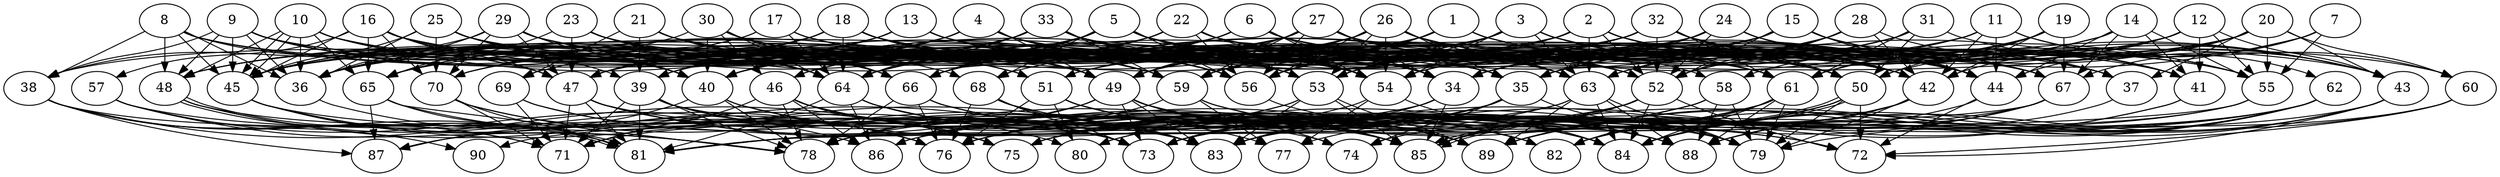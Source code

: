 // DAG automatically generated by daggen at Wed Apr 12 12:21:04 2017
// ./daggen --dot -n 90 --jump=1 --fat=0.8 --regularity=0.2 --density=0.4 
digraph G {
  1 [size="277017326025", alpha="0.19"]
  1 -> 36 [size ="209715200"]
  1 -> 44 [size ="209715200"]
  1 -> 49 [size ="209715200"]
  1 -> 50 [size ="209715200"]
  1 -> 55 [size ="209715200"]
  1 -> 56 [size ="209715200"]
  1 -> 59 [size ="209715200"]
  1 -> 67 [size ="209715200"]
  1 -> 70 [size ="209715200"]
  2 [size="4747943020", alpha="0.16"]
  2 -> 37 [size ="75497472"]
  2 -> 39 [size ="75497472"]
  2 -> 41 [size ="75497472"]
  2 -> 42 [size ="75497472"]
  2 -> 43 [size ="75497472"]
  2 -> 44 [size ="75497472"]
  2 -> 45 [size ="75497472"]
  2 -> 48 [size ="75497472"]
  2 -> 52 [size ="75497472"]
  2 -> 53 [size ="75497472"]
  2 -> 63 [size ="75497472"]
  2 -> 65 [size ="75497472"]
  3 [size="8589934592", alpha="0.03"]
  3 -> 37 [size ="33554432"]
  3 -> 40 [size ="33554432"]
  3 -> 43 [size ="33554432"]
  3 -> 48 [size ="33554432"]
  3 -> 49 [size ="33554432"]
  3 -> 50 [size ="33554432"]
  3 -> 53 [size ="33554432"]
  3 -> 54 [size ="33554432"]
  3 -> 63 [size ="33554432"]
  3 -> 66 [size ="33554432"]
  3 -> 67 [size ="33554432"]
  4 [size="153838820880", alpha="0.19"]
  4 -> 36 [size ="134217728"]
  4 -> 39 [size ="134217728"]
  4 -> 40 [size ="134217728"]
  4 -> 49 [size ="134217728"]
  4 -> 53 [size ="134217728"]
  4 -> 54 [size ="134217728"]
  4 -> 63 [size ="134217728"]
  4 -> 67 [size ="134217728"]
  5 [size="1073741824000", alpha="0.11"]
  5 -> 36 [size ="838860800"]
  5 -> 40 [size ="838860800"]
  5 -> 43 [size ="838860800"]
  5 -> 44 [size ="838860800"]
  5 -> 46 [size ="838860800"]
  5 -> 47 [size ="838860800"]
  5 -> 50 [size ="838860800"]
  5 -> 52 [size ="838860800"]
  5 -> 54 [size ="838860800"]
  5 -> 56 [size ="838860800"]
  5 -> 63 [size ="838860800"]
  5 -> 65 [size ="838860800"]
  5 -> 66 [size ="838860800"]
  5 -> 68 [size ="838860800"]
  6 [size="8589934592", alpha="0.11"]
  6 -> 34 [size ="33554432"]
  6 -> 38 [size ="33554432"]
  6 -> 40 [size ="33554432"]
  6 -> 41 [size ="33554432"]
  6 -> 46 [size ="33554432"]
  6 -> 50 [size ="33554432"]
  6 -> 54 [size ="33554432"]
  6 -> 60 [size ="33554432"]
  6 -> 66 [size ="33554432"]
  7 [size="199613844636", alpha="0.02"]
  7 -> 34 [size ="134217728"]
  7 -> 50 [size ="134217728"]
  7 -> 55 [size ="134217728"]
  7 -> 67 [size ="134217728"]
  8 [size="25809459836", alpha="0.09"]
  8 -> 36 [size ="33554432"]
  8 -> 38 [size ="33554432"]
  8 -> 42 [size ="33554432"]
  8 -> 45 [size ="33554432"]
  8 -> 47 [size ="33554432"]
  8 -> 48 [size ="33554432"]
  8 -> 54 [size ="33554432"]
  8 -> 61 [size ="33554432"]
  9 [size="68719476736", alpha="0.10"]
  9 -> 35 [size ="134217728"]
  9 -> 36 [size ="134217728"]
  9 -> 38 [size ="134217728"]
  9 -> 40 [size ="134217728"]
  9 -> 45 [size ="134217728"]
  9 -> 47 [size ="134217728"]
  9 -> 48 [size ="134217728"]
  9 -> 51 [size ="134217728"]
  9 -> 54 [size ="134217728"]
  9 -> 64 [size ="134217728"]
  9 -> 68 [size ="134217728"]
  10 [size="231928233984", alpha="0.12"]
  10 -> 36 [size ="301989888"]
  10 -> 40 [size ="301989888"]
  10 -> 44 [size ="301989888"]
  10 -> 45 [size ="301989888"]
  10 -> 45 [size ="301989888"]
  10 -> 48 [size ="301989888"]
  10 -> 50 [size ="301989888"]
  10 -> 53 [size ="301989888"]
  10 -> 65 [size ="301989888"]
  11 [size="20621543987", alpha="0.06"]
  11 -> 35 [size ="33554432"]
  11 -> 42 [size ="33554432"]
  11 -> 44 [size ="33554432"]
  11 -> 45 [size ="33554432"]
  11 -> 54 [size ="33554432"]
  11 -> 60 [size ="33554432"]
  11 -> 62 [size ="33554432"]
  11 -> 68 [size ="33554432"]
  12 [size="46150551183", alpha="0.01"]
  12 -> 34 [size ="33554432"]
  12 -> 40 [size ="33554432"]
  12 -> 41 [size ="33554432"]
  12 -> 42 [size ="33554432"]
  12 -> 43 [size ="33554432"]
  12 -> 55 [size ="33554432"]
  12 -> 63 [size ="33554432"]
  13 [size="137764877956", alpha="0.12"]
  13 -> 34 [size ="411041792"]
  13 -> 39 [size ="411041792"]
  13 -> 41 [size ="411041792"]
  13 -> 45 [size ="411041792"]
  13 -> 47 [size ="411041792"]
  13 -> 54 [size ="411041792"]
  13 -> 56 [size ="411041792"]
  14 [size="210862739931", alpha="0.17"]
  14 -> 34 [size ="301989888"]
  14 -> 35 [size ="301989888"]
  14 -> 41 [size ="301989888"]
  14 -> 44 [size ="301989888"]
  14 -> 54 [size ="301989888"]
  14 -> 55 [size ="301989888"]
  14 -> 67 [size ="301989888"]
  15 [size="1163043508", alpha="0.08"]
  15 -> 34 [size ="134217728"]
  15 -> 37 [size ="134217728"]
  15 -> 41 [size ="134217728"]
  15 -> 43 [size ="134217728"]
  15 -> 44 [size ="134217728"]
  15 -> 48 [size ="134217728"]
  15 -> 51 [size ="134217728"]
  15 -> 52 [size ="134217728"]
  15 -> 53 [size ="134217728"]
  15 -> 54 [size ="134217728"]
  16 [size="231928233984", alpha="0.16"]
  16 -> 39 [size ="301989888"]
  16 -> 42 [size ="301989888"]
  16 -> 45 [size ="301989888"]
  16 -> 47 [size ="301989888"]
  16 -> 51 [size ="301989888"]
  16 -> 52 [size ="301989888"]
  16 -> 57 [size ="301989888"]
  16 -> 61 [size ="301989888"]
  16 -> 65 [size ="301989888"]
  16 -> 70 [size ="301989888"]
  17 [size="4409249186", alpha="0.19"]
  17 -> 34 [size ="209715200"]
  17 -> 35 [size ="209715200"]
  17 -> 36 [size ="209715200"]
  17 -> 45 [size ="209715200"]
  17 -> 52 [size ="209715200"]
  17 -> 64 [size ="209715200"]
  18 [size="1073741824000", alpha="0.01"]
  18 -> 35 [size ="838860800"]
  18 -> 42 [size ="838860800"]
  18 -> 45 [size ="838860800"]
  18 -> 47 [size ="838860800"]
  18 -> 49 [size ="838860800"]
  18 -> 53 [size ="838860800"]
  18 -> 59 [size ="838860800"]
  18 -> 64 [size ="838860800"]
  18 -> 65 [size ="838860800"]
  18 -> 67 [size ="838860800"]
  19 [size="15356623168", alpha="0.19"]
  19 -> 35 [size ="679477248"]
  19 -> 42 [size ="679477248"]
  19 -> 50 [size ="679477248"]
  19 -> 52 [size ="679477248"]
  19 -> 58 [size ="679477248"]
  19 -> 61 [size ="679477248"]
  19 -> 67 [size ="679477248"]
  20 [size="5989663782", alpha="0.17"]
  20 -> 35 [size ="134217728"]
  20 -> 36 [size ="134217728"]
  20 -> 37 [size ="134217728"]
  20 -> 43 [size ="134217728"]
  20 -> 44 [size ="134217728"]
  20 -> 51 [size ="134217728"]
  20 -> 52 [size ="134217728"]
  20 -> 55 [size ="134217728"]
  20 -> 60 [size ="134217728"]
  20 -> 61 [size ="134217728"]
  21 [size="590139608708", alpha="0.06"]
  21 -> 39 [size ="536870912"]
  21 -> 49 [size ="536870912"]
  21 -> 56 [size ="536870912"]
  21 -> 61 [size ="536870912"]
  21 -> 66 [size ="536870912"]
  21 -> 69 [size ="536870912"]
  22 [size="34749057138", alpha="0.06"]
  22 -> 40 [size ="838860800"]
  22 -> 44 [size ="838860800"]
  22 -> 47 [size ="838860800"]
  22 -> 54 [size ="838860800"]
  22 -> 55 [size ="838860800"]
  22 -> 56 [size ="838860800"]
  22 -> 61 [size ="838860800"]
  22 -> 64 [size ="838860800"]
  22 -> 66 [size ="838860800"]
  23 [size="368293445632", alpha="0.02"]
  23 -> 47 [size ="411041792"]
  23 -> 49 [size ="411041792"]
  23 -> 52 [size ="411041792"]
  23 -> 63 [size ="411041792"]
  23 -> 64 [size ="411041792"]
  23 -> 65 [size ="411041792"]
  23 -> 66 [size ="411041792"]
  24 [size="28100797576", alpha="0.09"]
  24 -> 35 [size ="33554432"]
  24 -> 41 [size ="33554432"]
  24 -> 44 [size ="33554432"]
  24 -> 52 [size ="33554432"]
  24 -> 55 [size ="33554432"]
  24 -> 56 [size ="33554432"]
  24 -> 59 [size ="33554432"]
  24 -> 64 [size ="33554432"]
  24 -> 70 [size ="33554432"]
  25 [size="549755813888", alpha="0.15"]
  25 -> 35 [size ="536870912"]
  25 -> 36 [size ="536870912"]
  25 -> 40 [size ="536870912"]
  25 -> 45 [size ="536870912"]
  25 -> 49 [size ="536870912"]
  25 -> 51 [size ="536870912"]
  25 -> 59 [size ="536870912"]
  25 -> 64 [size ="536870912"]
  25 -> 66 [size ="536870912"]
  25 -> 70 [size ="536870912"]
  26 [size="32570156196", alpha="0.12"]
  26 -> 35 [size ="536870912"]
  26 -> 42 [size ="536870912"]
  26 -> 44 [size ="536870912"]
  26 -> 49 [size ="536870912"]
  26 -> 53 [size ="536870912"]
  26 -> 54 [size ="536870912"]
  26 -> 56 [size ="536870912"]
  26 -> 63 [size ="536870912"]
  26 -> 64 [size ="536870912"]
  26 -> 70 [size ="536870912"]
  27 [size="1403557919", alpha="0.09"]
  27 -> 34 [size ="75497472"]
  27 -> 42 [size ="75497472"]
  27 -> 44 [size ="75497472"]
  27 -> 45 [size ="75497472"]
  27 -> 47 [size ="75497472"]
  27 -> 49 [size ="75497472"]
  27 -> 50 [size ="75497472"]
  27 -> 52 [size ="75497472"]
  27 -> 56 [size ="75497472"]
  27 -> 58 [size ="75497472"]
  27 -> 59 [size ="75497472"]
  27 -> 63 [size ="75497472"]
  27 -> 64 [size ="75497472"]
  27 -> 66 [size ="75497472"]
  28 [size="25614703128", alpha="0.12"]
  28 -> 34 [size ="679477248"]
  28 -> 41 [size ="679477248"]
  28 -> 42 [size ="679477248"]
  28 -> 49 [size ="679477248"]
  28 -> 52 [size ="679477248"]
  28 -> 63 [size ="679477248"]
  29 [size="3524747911", alpha="0.02"]
  29 -> 34 [size ="75497472"]
  29 -> 36 [size ="75497472"]
  29 -> 37 [size ="75497472"]
  29 -> 38 [size ="75497472"]
  29 -> 40 [size ="75497472"]
  29 -> 47 [size ="75497472"]
  29 -> 56 [size ="75497472"]
  29 -> 59 [size ="75497472"]
  29 -> 70 [size ="75497472"]
  30 [size="1085964482", alpha="0.18"]
  30 -> 34 [size ="134217728"]
  30 -> 35 [size ="134217728"]
  30 -> 36 [size ="134217728"]
  30 -> 40 [size ="134217728"]
  30 -> 46 [size ="134217728"]
  30 -> 49 [size ="134217728"]
  30 -> 53 [size ="134217728"]
  30 -> 56 [size ="134217728"]
  30 -> 59 [size ="134217728"]
  30 -> 64 [size ="134217728"]
  30 -> 66 [size ="134217728"]
  31 [size="400989268", alpha="0.03"]
  31 -> 35 [size ="33554432"]
  31 -> 43 [size ="33554432"]
  31 -> 50 [size ="33554432"]
  31 -> 53 [size ="33554432"]
  31 -> 59 [size ="33554432"]
  31 -> 61 [size ="33554432"]
  32 [size="368293445632", alpha="0.08"]
  32 -> 40 [size ="411041792"]
  32 -> 42 [size ="411041792"]
  32 -> 43 [size ="411041792"]
  32 -> 47 [size ="411041792"]
  32 -> 50 [size ="411041792"]
  32 -> 52 [size ="411041792"]
  32 -> 53 [size ="411041792"]
  32 -> 56 [size ="411041792"]
  32 -> 59 [size ="411041792"]
  32 -> 61 [size ="411041792"]
  32 -> 64 [size ="411041792"]
  32 -> 67 [size ="411041792"]
  33 [size="8589934592", alpha="0.15"]
  33 -> 34 [size ="33554432"]
  33 -> 36 [size ="33554432"]
  33 -> 40 [size ="33554432"]
  33 -> 44 [size ="33554432"]
  33 -> 50 [size ="33554432"]
  33 -> 53 [size ="33554432"]
  33 -> 55 [size ="33554432"]
  33 -> 59 [size ="33554432"]
  33 -> 64 [size ="33554432"]
  33 -> 65 [size ="33554432"]
  33 -> 69 [size ="33554432"]
  34 [size="51298075988", alpha="0.03"]
  34 -> 73 [size ="838860800"]
  34 -> 81 [size ="838860800"]
  34 -> 85 [size ="838860800"]
  34 -> 90 [size ="838860800"]
  35 [size="28991029248", alpha="0.20"]
  35 -> 74 [size ="75497472"]
  35 -> 75 [size ="75497472"]
  35 -> 76 [size ="75497472"]
  35 -> 78 [size ="75497472"]
  35 -> 79 [size ="75497472"]
  35 -> 80 [size ="75497472"]
  35 -> 83 [size ="75497472"]
  35 -> 86 [size ="75497472"]
  36 [size="134217728000", alpha="0.10"]
  36 -> 76 [size ="209715200"]
  37 [size="9780416929", alpha="0.16"]
  37 -> 88 [size ="301989888"]
  38 [size="1907645312", alpha="0.11"]
  38 -> 71 [size ="209715200"]
  38 -> 73 [size ="209715200"]
  38 -> 75 [size ="209715200"]
  38 -> 81 [size ="209715200"]
  38 -> 87 [size ="209715200"]
  38 -> 90 [size ="209715200"]
  39 [size="35431212322", alpha="0.14"]
  39 -> 71 [size ="33554432"]
  39 -> 73 [size ="33554432"]
  39 -> 75 [size ="33554432"]
  39 -> 77 [size ="33554432"]
  39 -> 78 [size ="33554432"]
  39 -> 79 [size ="33554432"]
  39 -> 81 [size ="33554432"]
  40 [size="241814624855", alpha="0.13"]
  40 -> 73 [size ="411041792"]
  40 -> 78 [size ="411041792"]
  40 -> 84 [size ="411041792"]
  40 -> 87 [size ="411041792"]
  41 [size="68719476736", alpha="0.04"]
  41 -> 77 [size ="134217728"]
  41 -> 83 [size ="134217728"]
  42 [size="3616193037", alpha="0.06"]
  42 -> 79 [size ="75497472"]
  42 -> 82 [size ="75497472"]
  42 -> 83 [size ="75497472"]
  42 -> 84 [size ="75497472"]
  42 -> 85 [size ="75497472"]
  43 [size="24626067352", alpha="0.19"]
  43 -> 72 [size ="411041792"]
  43 -> 73 [size ="411041792"]
  43 -> 84 [size ="411041792"]
  43 -> 88 [size ="411041792"]
  43 -> 89 [size ="411041792"]
  44 [size="29719727356", alpha="0.06"]
  44 -> 72 [size ="536870912"]
  44 -> 89 [size ="536870912"]
  45 [size="68719476736", alpha="0.14"]
  45 -> 75 [size ="134217728"]
  45 -> 78 [size ="134217728"]
  45 -> 83 [size ="134217728"]
  45 -> 85 [size ="134217728"]
  46 [size="28991029248", alpha="0.04"]
  46 -> 71 [size ="75497472"]
  46 -> 73 [size ="75497472"]
  46 -> 75 [size ="75497472"]
  46 -> 78 [size ="75497472"]
  46 -> 85 [size ="75497472"]
  46 -> 86 [size ="75497472"]
  46 -> 89 [size ="75497472"]
  47 [size="462755023430", alpha="0.03"]
  47 -> 71 [size ="301989888"]
  47 -> 73 [size ="301989888"]
  47 -> 76 [size ="301989888"]
  47 -> 81 [size ="301989888"]
  47 -> 85 [size ="301989888"]
  47 -> 88 [size ="301989888"]
  47 -> 89 [size ="301989888"]
  48 [size="4766999084", alpha="0.10"]
  48 -> 73 [size ="75497472"]
  48 -> 76 [size ="75497472"]
  48 -> 81 [size ="75497472"]
  48 -> 81 [size ="75497472"]
  48 -> 83 [size ="75497472"]
  49 [size="28991029248", alpha="0.07"]
  49 -> 73 [size ="75497472"]
  49 -> 74 [size ="75497472"]
  49 -> 78 [size ="75497472"]
  49 -> 79 [size ="75497472"]
  49 -> 83 [size ="75497472"]
  49 -> 85 [size ="75497472"]
  49 -> 87 [size ="75497472"]
  49 -> 88 [size ="75497472"]
  49 -> 89 [size ="75497472"]
  50 [size="8432172094", alpha="0.10"]
  50 -> 72 [size ="838860800"]
  50 -> 73 [size ="838860800"]
  50 -> 79 [size ="838860800"]
  50 -> 83 [size ="838860800"]
  50 -> 85 [size ="838860800"]
  50 -> 85 [size ="838860800"]
  50 -> 89 [size ="838860800"]
  51 [size="1073741824000", alpha="0.15"]
  51 -> 76 [size ="838860800"]
  51 -> 80 [size ="838860800"]
  51 -> 84 [size ="838860800"]
  51 -> 85 [size ="838860800"]
  51 -> 88 [size ="838860800"]
  51 -> 89 [size ="838860800"]
  52 [size="549755813888", alpha="0.01"]
  52 -> 72 [size ="536870912"]
  52 -> 73 [size ="536870912"]
  52 -> 75 [size ="536870912"]
  52 -> 76 [size ="536870912"]
  52 -> 80 [size ="536870912"]
  52 -> 81 [size ="536870912"]
  52 -> 84 [size ="536870912"]
  52 -> 85 [size ="536870912"]
  53 [size="1073741824000", alpha="0.02"]
  53 -> 78 [size ="838860800"]
  53 -> 81 [size ="838860800"]
  53 -> 83 [size ="838860800"]
  53 -> 85 [size ="838860800"]
  53 -> 89 [size ="838860800"]
  54 [size="217562179701", alpha="0.11"]
  54 -> 75 [size ="838860800"]
  54 -> 77 [size ="838860800"]
  54 -> 84 [size ="838860800"]
  55 [size="481063518063", alpha="0.04"]
  55 -> 75 [size ="838860800"]
  55 -> 81 [size ="838860800"]
  55 -> 83 [size ="838860800"]
  56 [size="68719476736", alpha="0.08"]
  56 -> 72 [size ="134217728"]
  57 [size="14897500384", alpha="0.12"]
  57 -> 71 [size ="536870912"]
  57 -> 74 [size ="536870912"]
  57 -> 78 [size ="536870912"]
  57 -> 86 [size ="536870912"]
  58 [size="160056416083", alpha="0.07"]
  58 -> 73 [size ="209715200"]
  58 -> 76 [size ="209715200"]
  58 -> 78 [size ="209715200"]
  58 -> 79 [size ="209715200"]
  58 -> 88 [size ="209715200"]
  59 [size="115549147752", alpha="0.02"]
  59 -> 72 [size ="134217728"]
  59 -> 77 [size ="134217728"]
  59 -> 78 [size ="134217728"]
  59 -> 82 [size ="134217728"]
  60 [size="3026704982", alpha="0.08"]
  60 -> 72 [size ="209715200"]
  60 -> 74 [size ="209715200"]
  60 -> 76 [size ="209715200"]
  61 [size="68719476736", alpha="0.05"]
  61 -> 73 [size ="134217728"]
  61 -> 79 [size ="134217728"]
  61 -> 82 [size ="134217728"]
  61 -> 83 [size ="134217728"]
  61 -> 84 [size ="134217728"]
  61 -> 85 [size ="134217728"]
  61 -> 88 [size ="134217728"]
  62 [size="46055918394", alpha="0.18"]
  62 -> 73 [size ="838860800"]
  62 -> 75 [size ="838860800"]
  62 -> 78 [size ="838860800"]
  62 -> 79 [size ="838860800"]
  62 -> 82 [size ="838860800"]
  62 -> 84 [size ="838860800"]
  62 -> 85 [size ="838860800"]
  62 -> 89 [size ="838860800"]
  63 [size="1139004572", alpha="0.06"]
  63 -> 71 [size ="33554432"]
  63 -> 76 [size ="33554432"]
  63 -> 79 [size ="33554432"]
  63 -> 84 [size ="33554432"]
  63 -> 88 [size ="33554432"]
  63 -> 89 [size ="33554432"]
  64 [size="1073741824000", alpha="0.13"]
  64 -> 81 [size ="838860800"]
  64 -> 82 [size ="838860800"]
  64 -> 83 [size ="838860800"]
  64 -> 86 [size ="838860800"]
  64 -> 89 [size ="838860800"]
  65 [size="2676483769", alpha="0.10"]
  65 -> 78 [size ="75497472"]
  65 -> 80 [size ="75497472"]
  65 -> 81 [size ="75497472"]
  65 -> 87 [size ="75497472"]
  66 [size="1073741824000", alpha="0.05"]
  66 -> 76 [size ="838860800"]
  66 -> 78 [size ="838860800"]
  66 -> 82 [size ="838860800"]
  66 -> 84 [size ="838860800"]
  66 -> 85 [size ="838860800"]
  67 [size="782757789696", alpha="0.04"]
  67 -> 81 [size ="679477248"]
  67 -> 83 [size ="679477248"]
  67 -> 85 [size ="679477248"]
  67 -> 86 [size ="679477248"]
  67 -> 88 [size ="679477248"]
  68 [size="8589934592", alpha="0.06"]
  68 -> 73 [size ="33554432"]
  68 -> 76 [size ="33554432"]
  68 -> 83 [size ="33554432"]
  68 -> 84 [size ="33554432"]
  68 -> 88 [size ="33554432"]
  69 [size="70106293339", alpha="0.06"]
  69 -> 71 [size ="209715200"]
  69 -> 76 [size ="209715200"]
  69 -> 83 [size ="209715200"]
  70 [size="23120574428", alpha="0.00"]
  70 -> 71 [size ="838860800"]
  70 -> 76 [size ="838860800"]
  70 -> 81 [size ="838860800"]
  70 -> 83 [size ="838860800"]
  71 [size="17664385691", alpha="0.15"]
  72 [size="8589934592", alpha="0.04"]
  73 [size="13385878122", alpha="0.09"]
  74 [size="892921471837", alpha="0.16"]
  75 [size="19166838660", alpha="0.11"]
  76 [size="307288764340", alpha="0.17"]
  77 [size="18326246348", alpha="0.12"]
  78 [size="19211625886", alpha="0.13"]
  79 [size="549755813888", alpha="0.15"]
  80 [size="1182054368376", alpha="0.11"]
  81 [size="352100453496", alpha="0.08"]
  82 [size="139837989840", alpha="0.15"]
  83 [size="191447406661", alpha="0.02"]
  84 [size="11496176094", alpha="0.09"]
  85 [size="150603891724", alpha="0.10"]
  86 [size="9734303027", alpha="0.02"]
  87 [size="368293445632", alpha="0.13"]
  88 [size="11525722722", alpha="0.16"]
  89 [size="4690885124", alpha="0.16"]
  90 [size="549755813888", alpha="0.08"]
}
